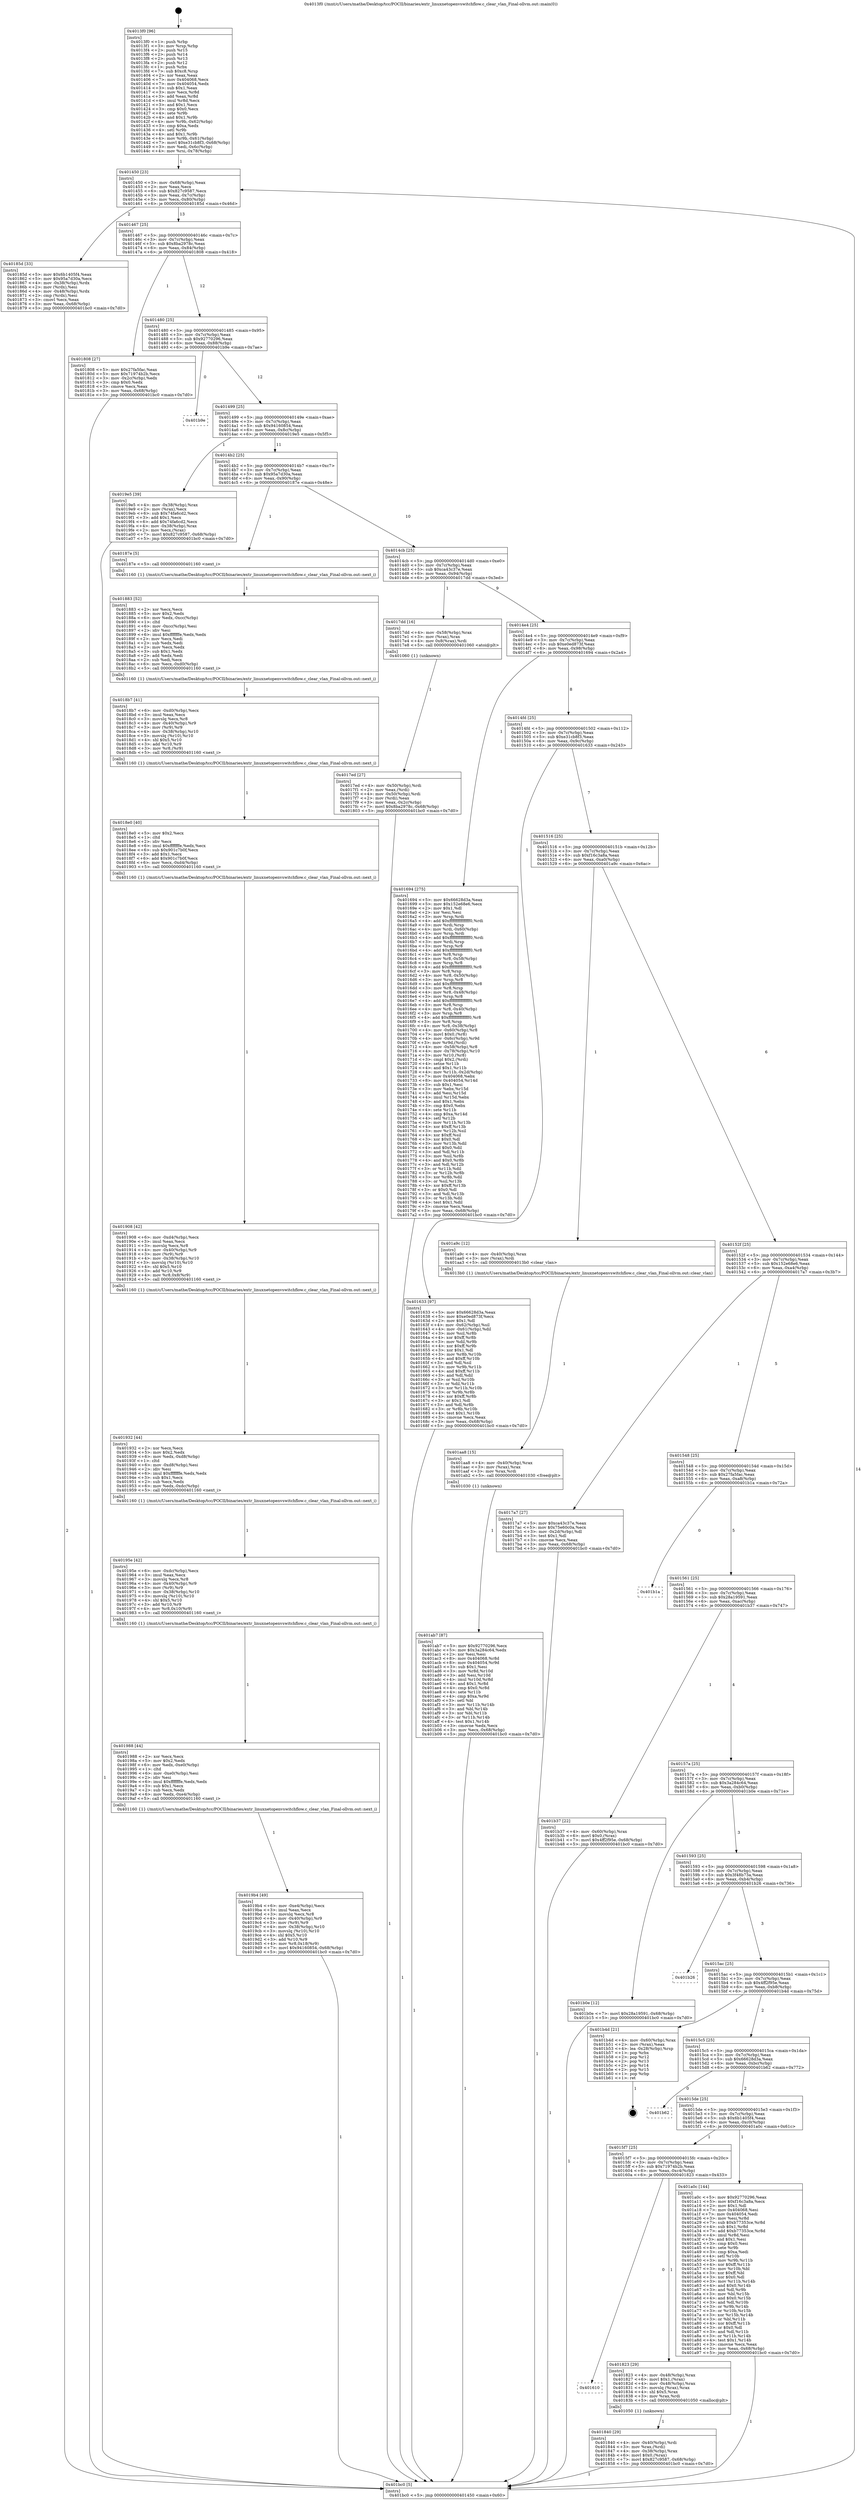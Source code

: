 digraph "0x4013f0" {
  label = "0x4013f0 (/mnt/c/Users/mathe/Desktop/tcc/POCII/binaries/extr_linuxnetopenvswitchflow.c_clear_vlan_Final-ollvm.out::main(0))"
  labelloc = "t"
  node[shape=record]

  Entry [label="",width=0.3,height=0.3,shape=circle,fillcolor=black,style=filled]
  "0x401450" [label="{
     0x401450 [23]\l
     | [instrs]\l
     &nbsp;&nbsp;0x401450 \<+3\>: mov -0x68(%rbp),%eax\l
     &nbsp;&nbsp;0x401453 \<+2\>: mov %eax,%ecx\l
     &nbsp;&nbsp;0x401455 \<+6\>: sub $0x827c9587,%ecx\l
     &nbsp;&nbsp;0x40145b \<+3\>: mov %eax,-0x7c(%rbp)\l
     &nbsp;&nbsp;0x40145e \<+3\>: mov %ecx,-0x80(%rbp)\l
     &nbsp;&nbsp;0x401461 \<+6\>: je 000000000040185d \<main+0x46d\>\l
  }"]
  "0x40185d" [label="{
     0x40185d [33]\l
     | [instrs]\l
     &nbsp;&nbsp;0x40185d \<+5\>: mov $0x6b1405f4,%eax\l
     &nbsp;&nbsp;0x401862 \<+5\>: mov $0x95a7d30a,%ecx\l
     &nbsp;&nbsp;0x401867 \<+4\>: mov -0x38(%rbp),%rdx\l
     &nbsp;&nbsp;0x40186b \<+2\>: mov (%rdx),%esi\l
     &nbsp;&nbsp;0x40186d \<+4\>: mov -0x48(%rbp),%rdx\l
     &nbsp;&nbsp;0x401871 \<+2\>: cmp (%rdx),%esi\l
     &nbsp;&nbsp;0x401873 \<+3\>: cmovl %ecx,%eax\l
     &nbsp;&nbsp;0x401876 \<+3\>: mov %eax,-0x68(%rbp)\l
     &nbsp;&nbsp;0x401879 \<+5\>: jmp 0000000000401bc0 \<main+0x7d0\>\l
  }"]
  "0x401467" [label="{
     0x401467 [25]\l
     | [instrs]\l
     &nbsp;&nbsp;0x401467 \<+5\>: jmp 000000000040146c \<main+0x7c\>\l
     &nbsp;&nbsp;0x40146c \<+3\>: mov -0x7c(%rbp),%eax\l
     &nbsp;&nbsp;0x40146f \<+5\>: sub $0x8ba2978c,%eax\l
     &nbsp;&nbsp;0x401474 \<+6\>: mov %eax,-0x84(%rbp)\l
     &nbsp;&nbsp;0x40147a \<+6\>: je 0000000000401808 \<main+0x418\>\l
  }"]
  Exit [label="",width=0.3,height=0.3,shape=circle,fillcolor=black,style=filled,peripheries=2]
  "0x401808" [label="{
     0x401808 [27]\l
     | [instrs]\l
     &nbsp;&nbsp;0x401808 \<+5\>: mov $0x27fa5fac,%eax\l
     &nbsp;&nbsp;0x40180d \<+5\>: mov $0x71974b2b,%ecx\l
     &nbsp;&nbsp;0x401812 \<+3\>: mov -0x2c(%rbp),%edx\l
     &nbsp;&nbsp;0x401815 \<+3\>: cmp $0x0,%edx\l
     &nbsp;&nbsp;0x401818 \<+3\>: cmove %ecx,%eax\l
     &nbsp;&nbsp;0x40181b \<+3\>: mov %eax,-0x68(%rbp)\l
     &nbsp;&nbsp;0x40181e \<+5\>: jmp 0000000000401bc0 \<main+0x7d0\>\l
  }"]
  "0x401480" [label="{
     0x401480 [25]\l
     | [instrs]\l
     &nbsp;&nbsp;0x401480 \<+5\>: jmp 0000000000401485 \<main+0x95\>\l
     &nbsp;&nbsp;0x401485 \<+3\>: mov -0x7c(%rbp),%eax\l
     &nbsp;&nbsp;0x401488 \<+5\>: sub $0x92770296,%eax\l
     &nbsp;&nbsp;0x40148d \<+6\>: mov %eax,-0x88(%rbp)\l
     &nbsp;&nbsp;0x401493 \<+6\>: je 0000000000401b9e \<main+0x7ae\>\l
  }"]
  "0x401ab7" [label="{
     0x401ab7 [87]\l
     | [instrs]\l
     &nbsp;&nbsp;0x401ab7 \<+5\>: mov $0x92770296,%ecx\l
     &nbsp;&nbsp;0x401abc \<+5\>: mov $0x3a284c64,%edx\l
     &nbsp;&nbsp;0x401ac1 \<+2\>: xor %esi,%esi\l
     &nbsp;&nbsp;0x401ac3 \<+8\>: mov 0x404068,%r8d\l
     &nbsp;&nbsp;0x401acb \<+8\>: mov 0x404054,%r9d\l
     &nbsp;&nbsp;0x401ad3 \<+3\>: sub $0x1,%esi\l
     &nbsp;&nbsp;0x401ad6 \<+3\>: mov %r8d,%r10d\l
     &nbsp;&nbsp;0x401ad9 \<+3\>: add %esi,%r10d\l
     &nbsp;&nbsp;0x401adc \<+4\>: imul %r10d,%r8d\l
     &nbsp;&nbsp;0x401ae0 \<+4\>: and $0x1,%r8d\l
     &nbsp;&nbsp;0x401ae4 \<+4\>: cmp $0x0,%r8d\l
     &nbsp;&nbsp;0x401ae8 \<+4\>: sete %r11b\l
     &nbsp;&nbsp;0x401aec \<+4\>: cmp $0xa,%r9d\l
     &nbsp;&nbsp;0x401af0 \<+3\>: setl %bl\l
     &nbsp;&nbsp;0x401af3 \<+3\>: mov %r11b,%r14b\l
     &nbsp;&nbsp;0x401af6 \<+3\>: and %bl,%r14b\l
     &nbsp;&nbsp;0x401af9 \<+3\>: xor %bl,%r11b\l
     &nbsp;&nbsp;0x401afc \<+3\>: or %r11b,%r14b\l
     &nbsp;&nbsp;0x401aff \<+4\>: test $0x1,%r14b\l
     &nbsp;&nbsp;0x401b03 \<+3\>: cmovne %edx,%ecx\l
     &nbsp;&nbsp;0x401b06 \<+3\>: mov %ecx,-0x68(%rbp)\l
     &nbsp;&nbsp;0x401b09 \<+5\>: jmp 0000000000401bc0 \<main+0x7d0\>\l
  }"]
  "0x401b9e" [label="{
     0x401b9e\l
  }", style=dashed]
  "0x401499" [label="{
     0x401499 [25]\l
     | [instrs]\l
     &nbsp;&nbsp;0x401499 \<+5\>: jmp 000000000040149e \<main+0xae\>\l
     &nbsp;&nbsp;0x40149e \<+3\>: mov -0x7c(%rbp),%eax\l
     &nbsp;&nbsp;0x4014a1 \<+5\>: sub $0x94160854,%eax\l
     &nbsp;&nbsp;0x4014a6 \<+6\>: mov %eax,-0x8c(%rbp)\l
     &nbsp;&nbsp;0x4014ac \<+6\>: je 00000000004019e5 \<main+0x5f5\>\l
  }"]
  "0x401aa8" [label="{
     0x401aa8 [15]\l
     | [instrs]\l
     &nbsp;&nbsp;0x401aa8 \<+4\>: mov -0x40(%rbp),%rax\l
     &nbsp;&nbsp;0x401aac \<+3\>: mov (%rax),%rax\l
     &nbsp;&nbsp;0x401aaf \<+3\>: mov %rax,%rdi\l
     &nbsp;&nbsp;0x401ab2 \<+5\>: call 0000000000401030 \<free@plt\>\l
     | [calls]\l
     &nbsp;&nbsp;0x401030 \{1\} (unknown)\l
  }"]
  "0x4019e5" [label="{
     0x4019e5 [39]\l
     | [instrs]\l
     &nbsp;&nbsp;0x4019e5 \<+4\>: mov -0x38(%rbp),%rax\l
     &nbsp;&nbsp;0x4019e9 \<+2\>: mov (%rax),%ecx\l
     &nbsp;&nbsp;0x4019eb \<+6\>: sub $0x74fa6cd2,%ecx\l
     &nbsp;&nbsp;0x4019f1 \<+3\>: add $0x1,%ecx\l
     &nbsp;&nbsp;0x4019f4 \<+6\>: add $0x74fa6cd2,%ecx\l
     &nbsp;&nbsp;0x4019fa \<+4\>: mov -0x38(%rbp),%rax\l
     &nbsp;&nbsp;0x4019fe \<+2\>: mov %ecx,(%rax)\l
     &nbsp;&nbsp;0x401a00 \<+7\>: movl $0x827c9587,-0x68(%rbp)\l
     &nbsp;&nbsp;0x401a07 \<+5\>: jmp 0000000000401bc0 \<main+0x7d0\>\l
  }"]
  "0x4014b2" [label="{
     0x4014b2 [25]\l
     | [instrs]\l
     &nbsp;&nbsp;0x4014b2 \<+5\>: jmp 00000000004014b7 \<main+0xc7\>\l
     &nbsp;&nbsp;0x4014b7 \<+3\>: mov -0x7c(%rbp),%eax\l
     &nbsp;&nbsp;0x4014ba \<+5\>: sub $0x95a7d30a,%eax\l
     &nbsp;&nbsp;0x4014bf \<+6\>: mov %eax,-0x90(%rbp)\l
     &nbsp;&nbsp;0x4014c5 \<+6\>: je 000000000040187e \<main+0x48e\>\l
  }"]
  "0x4019b4" [label="{
     0x4019b4 [49]\l
     | [instrs]\l
     &nbsp;&nbsp;0x4019b4 \<+6\>: mov -0xe4(%rbp),%ecx\l
     &nbsp;&nbsp;0x4019ba \<+3\>: imul %eax,%ecx\l
     &nbsp;&nbsp;0x4019bd \<+3\>: movslq %ecx,%r8\l
     &nbsp;&nbsp;0x4019c0 \<+4\>: mov -0x40(%rbp),%r9\l
     &nbsp;&nbsp;0x4019c4 \<+3\>: mov (%r9),%r9\l
     &nbsp;&nbsp;0x4019c7 \<+4\>: mov -0x38(%rbp),%r10\l
     &nbsp;&nbsp;0x4019cb \<+3\>: movslq (%r10),%r10\l
     &nbsp;&nbsp;0x4019ce \<+4\>: shl $0x5,%r10\l
     &nbsp;&nbsp;0x4019d2 \<+3\>: add %r10,%r9\l
     &nbsp;&nbsp;0x4019d5 \<+4\>: mov %r8,0x18(%r9)\l
     &nbsp;&nbsp;0x4019d9 \<+7\>: movl $0x94160854,-0x68(%rbp)\l
     &nbsp;&nbsp;0x4019e0 \<+5\>: jmp 0000000000401bc0 \<main+0x7d0\>\l
  }"]
  "0x40187e" [label="{
     0x40187e [5]\l
     | [instrs]\l
     &nbsp;&nbsp;0x40187e \<+5\>: call 0000000000401160 \<next_i\>\l
     | [calls]\l
     &nbsp;&nbsp;0x401160 \{1\} (/mnt/c/Users/mathe/Desktop/tcc/POCII/binaries/extr_linuxnetopenvswitchflow.c_clear_vlan_Final-ollvm.out::next_i)\l
  }"]
  "0x4014cb" [label="{
     0x4014cb [25]\l
     | [instrs]\l
     &nbsp;&nbsp;0x4014cb \<+5\>: jmp 00000000004014d0 \<main+0xe0\>\l
     &nbsp;&nbsp;0x4014d0 \<+3\>: mov -0x7c(%rbp),%eax\l
     &nbsp;&nbsp;0x4014d3 \<+5\>: sub $0xca43c37e,%eax\l
     &nbsp;&nbsp;0x4014d8 \<+6\>: mov %eax,-0x94(%rbp)\l
     &nbsp;&nbsp;0x4014de \<+6\>: je 00000000004017dd \<main+0x3ed\>\l
  }"]
  "0x401988" [label="{
     0x401988 [44]\l
     | [instrs]\l
     &nbsp;&nbsp;0x401988 \<+2\>: xor %ecx,%ecx\l
     &nbsp;&nbsp;0x40198a \<+5\>: mov $0x2,%edx\l
     &nbsp;&nbsp;0x40198f \<+6\>: mov %edx,-0xe0(%rbp)\l
     &nbsp;&nbsp;0x401995 \<+1\>: cltd\l
     &nbsp;&nbsp;0x401996 \<+6\>: mov -0xe0(%rbp),%esi\l
     &nbsp;&nbsp;0x40199c \<+2\>: idiv %esi\l
     &nbsp;&nbsp;0x40199e \<+6\>: imul $0xfffffffe,%edx,%edx\l
     &nbsp;&nbsp;0x4019a4 \<+3\>: sub $0x1,%ecx\l
     &nbsp;&nbsp;0x4019a7 \<+2\>: sub %ecx,%edx\l
     &nbsp;&nbsp;0x4019a9 \<+6\>: mov %edx,-0xe4(%rbp)\l
     &nbsp;&nbsp;0x4019af \<+5\>: call 0000000000401160 \<next_i\>\l
     | [calls]\l
     &nbsp;&nbsp;0x401160 \{1\} (/mnt/c/Users/mathe/Desktop/tcc/POCII/binaries/extr_linuxnetopenvswitchflow.c_clear_vlan_Final-ollvm.out::next_i)\l
  }"]
  "0x4017dd" [label="{
     0x4017dd [16]\l
     | [instrs]\l
     &nbsp;&nbsp;0x4017dd \<+4\>: mov -0x58(%rbp),%rax\l
     &nbsp;&nbsp;0x4017e1 \<+3\>: mov (%rax),%rax\l
     &nbsp;&nbsp;0x4017e4 \<+4\>: mov 0x8(%rax),%rdi\l
     &nbsp;&nbsp;0x4017e8 \<+5\>: call 0000000000401060 \<atoi@plt\>\l
     | [calls]\l
     &nbsp;&nbsp;0x401060 \{1\} (unknown)\l
  }"]
  "0x4014e4" [label="{
     0x4014e4 [25]\l
     | [instrs]\l
     &nbsp;&nbsp;0x4014e4 \<+5\>: jmp 00000000004014e9 \<main+0xf9\>\l
     &nbsp;&nbsp;0x4014e9 \<+3\>: mov -0x7c(%rbp),%eax\l
     &nbsp;&nbsp;0x4014ec \<+5\>: sub $0xe0ed873f,%eax\l
     &nbsp;&nbsp;0x4014f1 \<+6\>: mov %eax,-0x98(%rbp)\l
     &nbsp;&nbsp;0x4014f7 \<+6\>: je 0000000000401694 \<main+0x2a4\>\l
  }"]
  "0x40195e" [label="{
     0x40195e [42]\l
     | [instrs]\l
     &nbsp;&nbsp;0x40195e \<+6\>: mov -0xdc(%rbp),%ecx\l
     &nbsp;&nbsp;0x401964 \<+3\>: imul %eax,%ecx\l
     &nbsp;&nbsp;0x401967 \<+3\>: movslq %ecx,%r8\l
     &nbsp;&nbsp;0x40196a \<+4\>: mov -0x40(%rbp),%r9\l
     &nbsp;&nbsp;0x40196e \<+3\>: mov (%r9),%r9\l
     &nbsp;&nbsp;0x401971 \<+4\>: mov -0x38(%rbp),%r10\l
     &nbsp;&nbsp;0x401975 \<+3\>: movslq (%r10),%r10\l
     &nbsp;&nbsp;0x401978 \<+4\>: shl $0x5,%r10\l
     &nbsp;&nbsp;0x40197c \<+3\>: add %r10,%r9\l
     &nbsp;&nbsp;0x40197f \<+4\>: mov %r8,0x10(%r9)\l
     &nbsp;&nbsp;0x401983 \<+5\>: call 0000000000401160 \<next_i\>\l
     | [calls]\l
     &nbsp;&nbsp;0x401160 \{1\} (/mnt/c/Users/mathe/Desktop/tcc/POCII/binaries/extr_linuxnetopenvswitchflow.c_clear_vlan_Final-ollvm.out::next_i)\l
  }"]
  "0x401694" [label="{
     0x401694 [275]\l
     | [instrs]\l
     &nbsp;&nbsp;0x401694 \<+5\>: mov $0x66628d3a,%eax\l
     &nbsp;&nbsp;0x401699 \<+5\>: mov $0x152e68e6,%ecx\l
     &nbsp;&nbsp;0x40169e \<+2\>: mov $0x1,%dl\l
     &nbsp;&nbsp;0x4016a0 \<+2\>: xor %esi,%esi\l
     &nbsp;&nbsp;0x4016a2 \<+3\>: mov %rsp,%rdi\l
     &nbsp;&nbsp;0x4016a5 \<+4\>: add $0xfffffffffffffff0,%rdi\l
     &nbsp;&nbsp;0x4016a9 \<+3\>: mov %rdi,%rsp\l
     &nbsp;&nbsp;0x4016ac \<+4\>: mov %rdi,-0x60(%rbp)\l
     &nbsp;&nbsp;0x4016b0 \<+3\>: mov %rsp,%rdi\l
     &nbsp;&nbsp;0x4016b3 \<+4\>: add $0xfffffffffffffff0,%rdi\l
     &nbsp;&nbsp;0x4016b7 \<+3\>: mov %rdi,%rsp\l
     &nbsp;&nbsp;0x4016ba \<+3\>: mov %rsp,%r8\l
     &nbsp;&nbsp;0x4016bd \<+4\>: add $0xfffffffffffffff0,%r8\l
     &nbsp;&nbsp;0x4016c1 \<+3\>: mov %r8,%rsp\l
     &nbsp;&nbsp;0x4016c4 \<+4\>: mov %r8,-0x58(%rbp)\l
     &nbsp;&nbsp;0x4016c8 \<+3\>: mov %rsp,%r8\l
     &nbsp;&nbsp;0x4016cb \<+4\>: add $0xfffffffffffffff0,%r8\l
     &nbsp;&nbsp;0x4016cf \<+3\>: mov %r8,%rsp\l
     &nbsp;&nbsp;0x4016d2 \<+4\>: mov %r8,-0x50(%rbp)\l
     &nbsp;&nbsp;0x4016d6 \<+3\>: mov %rsp,%r8\l
     &nbsp;&nbsp;0x4016d9 \<+4\>: add $0xfffffffffffffff0,%r8\l
     &nbsp;&nbsp;0x4016dd \<+3\>: mov %r8,%rsp\l
     &nbsp;&nbsp;0x4016e0 \<+4\>: mov %r8,-0x48(%rbp)\l
     &nbsp;&nbsp;0x4016e4 \<+3\>: mov %rsp,%r8\l
     &nbsp;&nbsp;0x4016e7 \<+4\>: add $0xfffffffffffffff0,%r8\l
     &nbsp;&nbsp;0x4016eb \<+3\>: mov %r8,%rsp\l
     &nbsp;&nbsp;0x4016ee \<+4\>: mov %r8,-0x40(%rbp)\l
     &nbsp;&nbsp;0x4016f2 \<+3\>: mov %rsp,%r8\l
     &nbsp;&nbsp;0x4016f5 \<+4\>: add $0xfffffffffffffff0,%r8\l
     &nbsp;&nbsp;0x4016f9 \<+3\>: mov %r8,%rsp\l
     &nbsp;&nbsp;0x4016fc \<+4\>: mov %r8,-0x38(%rbp)\l
     &nbsp;&nbsp;0x401700 \<+4\>: mov -0x60(%rbp),%r8\l
     &nbsp;&nbsp;0x401704 \<+7\>: movl $0x0,(%r8)\l
     &nbsp;&nbsp;0x40170b \<+4\>: mov -0x6c(%rbp),%r9d\l
     &nbsp;&nbsp;0x40170f \<+3\>: mov %r9d,(%rdi)\l
     &nbsp;&nbsp;0x401712 \<+4\>: mov -0x58(%rbp),%r8\l
     &nbsp;&nbsp;0x401716 \<+4\>: mov -0x78(%rbp),%r10\l
     &nbsp;&nbsp;0x40171a \<+3\>: mov %r10,(%r8)\l
     &nbsp;&nbsp;0x40171d \<+3\>: cmpl $0x2,(%rdi)\l
     &nbsp;&nbsp;0x401720 \<+4\>: setne %r11b\l
     &nbsp;&nbsp;0x401724 \<+4\>: and $0x1,%r11b\l
     &nbsp;&nbsp;0x401728 \<+4\>: mov %r11b,-0x2d(%rbp)\l
     &nbsp;&nbsp;0x40172c \<+7\>: mov 0x404068,%ebx\l
     &nbsp;&nbsp;0x401733 \<+8\>: mov 0x404054,%r14d\l
     &nbsp;&nbsp;0x40173b \<+3\>: sub $0x1,%esi\l
     &nbsp;&nbsp;0x40173e \<+3\>: mov %ebx,%r15d\l
     &nbsp;&nbsp;0x401741 \<+3\>: add %esi,%r15d\l
     &nbsp;&nbsp;0x401744 \<+4\>: imul %r15d,%ebx\l
     &nbsp;&nbsp;0x401748 \<+3\>: and $0x1,%ebx\l
     &nbsp;&nbsp;0x40174b \<+3\>: cmp $0x0,%ebx\l
     &nbsp;&nbsp;0x40174e \<+4\>: sete %r11b\l
     &nbsp;&nbsp;0x401752 \<+4\>: cmp $0xa,%r14d\l
     &nbsp;&nbsp;0x401756 \<+4\>: setl %r12b\l
     &nbsp;&nbsp;0x40175a \<+3\>: mov %r11b,%r13b\l
     &nbsp;&nbsp;0x40175d \<+4\>: xor $0xff,%r13b\l
     &nbsp;&nbsp;0x401761 \<+3\>: mov %r12b,%sil\l
     &nbsp;&nbsp;0x401764 \<+4\>: xor $0xff,%sil\l
     &nbsp;&nbsp;0x401768 \<+3\>: xor $0x0,%dl\l
     &nbsp;&nbsp;0x40176b \<+3\>: mov %r13b,%dil\l
     &nbsp;&nbsp;0x40176e \<+4\>: and $0x0,%dil\l
     &nbsp;&nbsp;0x401772 \<+3\>: and %dl,%r11b\l
     &nbsp;&nbsp;0x401775 \<+3\>: mov %sil,%r8b\l
     &nbsp;&nbsp;0x401778 \<+4\>: and $0x0,%r8b\l
     &nbsp;&nbsp;0x40177c \<+3\>: and %dl,%r12b\l
     &nbsp;&nbsp;0x40177f \<+3\>: or %r11b,%dil\l
     &nbsp;&nbsp;0x401782 \<+3\>: or %r12b,%r8b\l
     &nbsp;&nbsp;0x401785 \<+3\>: xor %r8b,%dil\l
     &nbsp;&nbsp;0x401788 \<+3\>: or %sil,%r13b\l
     &nbsp;&nbsp;0x40178b \<+4\>: xor $0xff,%r13b\l
     &nbsp;&nbsp;0x40178f \<+3\>: or $0x0,%dl\l
     &nbsp;&nbsp;0x401792 \<+3\>: and %dl,%r13b\l
     &nbsp;&nbsp;0x401795 \<+3\>: or %r13b,%dil\l
     &nbsp;&nbsp;0x401798 \<+4\>: test $0x1,%dil\l
     &nbsp;&nbsp;0x40179c \<+3\>: cmovne %ecx,%eax\l
     &nbsp;&nbsp;0x40179f \<+3\>: mov %eax,-0x68(%rbp)\l
     &nbsp;&nbsp;0x4017a2 \<+5\>: jmp 0000000000401bc0 \<main+0x7d0\>\l
  }"]
  "0x4014fd" [label="{
     0x4014fd [25]\l
     | [instrs]\l
     &nbsp;&nbsp;0x4014fd \<+5\>: jmp 0000000000401502 \<main+0x112\>\l
     &nbsp;&nbsp;0x401502 \<+3\>: mov -0x7c(%rbp),%eax\l
     &nbsp;&nbsp;0x401505 \<+5\>: sub $0xe31cb8f3,%eax\l
     &nbsp;&nbsp;0x40150a \<+6\>: mov %eax,-0x9c(%rbp)\l
     &nbsp;&nbsp;0x401510 \<+6\>: je 0000000000401633 \<main+0x243\>\l
  }"]
  "0x401932" [label="{
     0x401932 [44]\l
     | [instrs]\l
     &nbsp;&nbsp;0x401932 \<+2\>: xor %ecx,%ecx\l
     &nbsp;&nbsp;0x401934 \<+5\>: mov $0x2,%edx\l
     &nbsp;&nbsp;0x401939 \<+6\>: mov %edx,-0xd8(%rbp)\l
     &nbsp;&nbsp;0x40193f \<+1\>: cltd\l
     &nbsp;&nbsp;0x401940 \<+6\>: mov -0xd8(%rbp),%esi\l
     &nbsp;&nbsp;0x401946 \<+2\>: idiv %esi\l
     &nbsp;&nbsp;0x401948 \<+6\>: imul $0xfffffffe,%edx,%edx\l
     &nbsp;&nbsp;0x40194e \<+3\>: sub $0x1,%ecx\l
     &nbsp;&nbsp;0x401951 \<+2\>: sub %ecx,%edx\l
     &nbsp;&nbsp;0x401953 \<+6\>: mov %edx,-0xdc(%rbp)\l
     &nbsp;&nbsp;0x401959 \<+5\>: call 0000000000401160 \<next_i\>\l
     | [calls]\l
     &nbsp;&nbsp;0x401160 \{1\} (/mnt/c/Users/mathe/Desktop/tcc/POCII/binaries/extr_linuxnetopenvswitchflow.c_clear_vlan_Final-ollvm.out::next_i)\l
  }"]
  "0x401633" [label="{
     0x401633 [97]\l
     | [instrs]\l
     &nbsp;&nbsp;0x401633 \<+5\>: mov $0x66628d3a,%eax\l
     &nbsp;&nbsp;0x401638 \<+5\>: mov $0xe0ed873f,%ecx\l
     &nbsp;&nbsp;0x40163d \<+2\>: mov $0x1,%dl\l
     &nbsp;&nbsp;0x40163f \<+4\>: mov -0x62(%rbp),%sil\l
     &nbsp;&nbsp;0x401643 \<+4\>: mov -0x61(%rbp),%dil\l
     &nbsp;&nbsp;0x401647 \<+3\>: mov %sil,%r8b\l
     &nbsp;&nbsp;0x40164a \<+4\>: xor $0xff,%r8b\l
     &nbsp;&nbsp;0x40164e \<+3\>: mov %dil,%r9b\l
     &nbsp;&nbsp;0x401651 \<+4\>: xor $0xff,%r9b\l
     &nbsp;&nbsp;0x401655 \<+3\>: xor $0x1,%dl\l
     &nbsp;&nbsp;0x401658 \<+3\>: mov %r8b,%r10b\l
     &nbsp;&nbsp;0x40165b \<+4\>: and $0xff,%r10b\l
     &nbsp;&nbsp;0x40165f \<+3\>: and %dl,%sil\l
     &nbsp;&nbsp;0x401662 \<+3\>: mov %r9b,%r11b\l
     &nbsp;&nbsp;0x401665 \<+4\>: and $0xff,%r11b\l
     &nbsp;&nbsp;0x401669 \<+3\>: and %dl,%dil\l
     &nbsp;&nbsp;0x40166c \<+3\>: or %sil,%r10b\l
     &nbsp;&nbsp;0x40166f \<+3\>: or %dil,%r11b\l
     &nbsp;&nbsp;0x401672 \<+3\>: xor %r11b,%r10b\l
     &nbsp;&nbsp;0x401675 \<+3\>: or %r9b,%r8b\l
     &nbsp;&nbsp;0x401678 \<+4\>: xor $0xff,%r8b\l
     &nbsp;&nbsp;0x40167c \<+3\>: or $0x1,%dl\l
     &nbsp;&nbsp;0x40167f \<+3\>: and %dl,%r8b\l
     &nbsp;&nbsp;0x401682 \<+3\>: or %r8b,%r10b\l
     &nbsp;&nbsp;0x401685 \<+4\>: test $0x1,%r10b\l
     &nbsp;&nbsp;0x401689 \<+3\>: cmovne %ecx,%eax\l
     &nbsp;&nbsp;0x40168c \<+3\>: mov %eax,-0x68(%rbp)\l
     &nbsp;&nbsp;0x40168f \<+5\>: jmp 0000000000401bc0 \<main+0x7d0\>\l
  }"]
  "0x401516" [label="{
     0x401516 [25]\l
     | [instrs]\l
     &nbsp;&nbsp;0x401516 \<+5\>: jmp 000000000040151b \<main+0x12b\>\l
     &nbsp;&nbsp;0x40151b \<+3\>: mov -0x7c(%rbp),%eax\l
     &nbsp;&nbsp;0x40151e \<+5\>: sub $0xf16c3a8a,%eax\l
     &nbsp;&nbsp;0x401523 \<+6\>: mov %eax,-0xa0(%rbp)\l
     &nbsp;&nbsp;0x401529 \<+6\>: je 0000000000401a9c \<main+0x6ac\>\l
  }"]
  "0x401bc0" [label="{
     0x401bc0 [5]\l
     | [instrs]\l
     &nbsp;&nbsp;0x401bc0 \<+5\>: jmp 0000000000401450 \<main+0x60\>\l
  }"]
  "0x4013f0" [label="{
     0x4013f0 [96]\l
     | [instrs]\l
     &nbsp;&nbsp;0x4013f0 \<+1\>: push %rbp\l
     &nbsp;&nbsp;0x4013f1 \<+3\>: mov %rsp,%rbp\l
     &nbsp;&nbsp;0x4013f4 \<+2\>: push %r15\l
     &nbsp;&nbsp;0x4013f6 \<+2\>: push %r14\l
     &nbsp;&nbsp;0x4013f8 \<+2\>: push %r13\l
     &nbsp;&nbsp;0x4013fa \<+2\>: push %r12\l
     &nbsp;&nbsp;0x4013fc \<+1\>: push %rbx\l
     &nbsp;&nbsp;0x4013fd \<+7\>: sub $0xc8,%rsp\l
     &nbsp;&nbsp;0x401404 \<+2\>: xor %eax,%eax\l
     &nbsp;&nbsp;0x401406 \<+7\>: mov 0x404068,%ecx\l
     &nbsp;&nbsp;0x40140d \<+7\>: mov 0x404054,%edx\l
     &nbsp;&nbsp;0x401414 \<+3\>: sub $0x1,%eax\l
     &nbsp;&nbsp;0x401417 \<+3\>: mov %ecx,%r8d\l
     &nbsp;&nbsp;0x40141a \<+3\>: add %eax,%r8d\l
     &nbsp;&nbsp;0x40141d \<+4\>: imul %r8d,%ecx\l
     &nbsp;&nbsp;0x401421 \<+3\>: and $0x1,%ecx\l
     &nbsp;&nbsp;0x401424 \<+3\>: cmp $0x0,%ecx\l
     &nbsp;&nbsp;0x401427 \<+4\>: sete %r9b\l
     &nbsp;&nbsp;0x40142b \<+4\>: and $0x1,%r9b\l
     &nbsp;&nbsp;0x40142f \<+4\>: mov %r9b,-0x62(%rbp)\l
     &nbsp;&nbsp;0x401433 \<+3\>: cmp $0xa,%edx\l
     &nbsp;&nbsp;0x401436 \<+4\>: setl %r9b\l
     &nbsp;&nbsp;0x40143a \<+4\>: and $0x1,%r9b\l
     &nbsp;&nbsp;0x40143e \<+4\>: mov %r9b,-0x61(%rbp)\l
     &nbsp;&nbsp;0x401442 \<+7\>: movl $0xe31cb8f3,-0x68(%rbp)\l
     &nbsp;&nbsp;0x401449 \<+3\>: mov %edi,-0x6c(%rbp)\l
     &nbsp;&nbsp;0x40144c \<+4\>: mov %rsi,-0x78(%rbp)\l
  }"]
  "0x401908" [label="{
     0x401908 [42]\l
     | [instrs]\l
     &nbsp;&nbsp;0x401908 \<+6\>: mov -0xd4(%rbp),%ecx\l
     &nbsp;&nbsp;0x40190e \<+3\>: imul %eax,%ecx\l
     &nbsp;&nbsp;0x401911 \<+3\>: movslq %ecx,%r8\l
     &nbsp;&nbsp;0x401914 \<+4\>: mov -0x40(%rbp),%r9\l
     &nbsp;&nbsp;0x401918 \<+3\>: mov (%r9),%r9\l
     &nbsp;&nbsp;0x40191b \<+4\>: mov -0x38(%rbp),%r10\l
     &nbsp;&nbsp;0x40191f \<+3\>: movslq (%r10),%r10\l
     &nbsp;&nbsp;0x401922 \<+4\>: shl $0x5,%r10\l
     &nbsp;&nbsp;0x401926 \<+3\>: add %r10,%r9\l
     &nbsp;&nbsp;0x401929 \<+4\>: mov %r8,0x8(%r9)\l
     &nbsp;&nbsp;0x40192d \<+5\>: call 0000000000401160 \<next_i\>\l
     | [calls]\l
     &nbsp;&nbsp;0x401160 \{1\} (/mnt/c/Users/mathe/Desktop/tcc/POCII/binaries/extr_linuxnetopenvswitchflow.c_clear_vlan_Final-ollvm.out::next_i)\l
  }"]
  "0x4018e0" [label="{
     0x4018e0 [40]\l
     | [instrs]\l
     &nbsp;&nbsp;0x4018e0 \<+5\>: mov $0x2,%ecx\l
     &nbsp;&nbsp;0x4018e5 \<+1\>: cltd\l
     &nbsp;&nbsp;0x4018e6 \<+2\>: idiv %ecx\l
     &nbsp;&nbsp;0x4018e8 \<+6\>: imul $0xfffffffe,%edx,%ecx\l
     &nbsp;&nbsp;0x4018ee \<+6\>: sub $0x901c7b0f,%ecx\l
     &nbsp;&nbsp;0x4018f4 \<+3\>: add $0x1,%ecx\l
     &nbsp;&nbsp;0x4018f7 \<+6\>: add $0x901c7b0f,%ecx\l
     &nbsp;&nbsp;0x4018fd \<+6\>: mov %ecx,-0xd4(%rbp)\l
     &nbsp;&nbsp;0x401903 \<+5\>: call 0000000000401160 \<next_i\>\l
     | [calls]\l
     &nbsp;&nbsp;0x401160 \{1\} (/mnt/c/Users/mathe/Desktop/tcc/POCII/binaries/extr_linuxnetopenvswitchflow.c_clear_vlan_Final-ollvm.out::next_i)\l
  }"]
  "0x401a9c" [label="{
     0x401a9c [12]\l
     | [instrs]\l
     &nbsp;&nbsp;0x401a9c \<+4\>: mov -0x40(%rbp),%rax\l
     &nbsp;&nbsp;0x401aa0 \<+3\>: mov (%rax),%rdi\l
     &nbsp;&nbsp;0x401aa3 \<+5\>: call 00000000004013b0 \<clear_vlan\>\l
     | [calls]\l
     &nbsp;&nbsp;0x4013b0 \{1\} (/mnt/c/Users/mathe/Desktop/tcc/POCII/binaries/extr_linuxnetopenvswitchflow.c_clear_vlan_Final-ollvm.out::clear_vlan)\l
  }"]
  "0x40152f" [label="{
     0x40152f [25]\l
     | [instrs]\l
     &nbsp;&nbsp;0x40152f \<+5\>: jmp 0000000000401534 \<main+0x144\>\l
     &nbsp;&nbsp;0x401534 \<+3\>: mov -0x7c(%rbp),%eax\l
     &nbsp;&nbsp;0x401537 \<+5\>: sub $0x152e68e6,%eax\l
     &nbsp;&nbsp;0x40153c \<+6\>: mov %eax,-0xa4(%rbp)\l
     &nbsp;&nbsp;0x401542 \<+6\>: je 00000000004017a7 \<main+0x3b7\>\l
  }"]
  "0x4018b7" [label="{
     0x4018b7 [41]\l
     | [instrs]\l
     &nbsp;&nbsp;0x4018b7 \<+6\>: mov -0xd0(%rbp),%ecx\l
     &nbsp;&nbsp;0x4018bd \<+3\>: imul %eax,%ecx\l
     &nbsp;&nbsp;0x4018c0 \<+3\>: movslq %ecx,%r8\l
     &nbsp;&nbsp;0x4018c3 \<+4\>: mov -0x40(%rbp),%r9\l
     &nbsp;&nbsp;0x4018c7 \<+3\>: mov (%r9),%r9\l
     &nbsp;&nbsp;0x4018ca \<+4\>: mov -0x38(%rbp),%r10\l
     &nbsp;&nbsp;0x4018ce \<+3\>: movslq (%r10),%r10\l
     &nbsp;&nbsp;0x4018d1 \<+4\>: shl $0x5,%r10\l
     &nbsp;&nbsp;0x4018d5 \<+3\>: add %r10,%r9\l
     &nbsp;&nbsp;0x4018d8 \<+3\>: mov %r8,(%r9)\l
     &nbsp;&nbsp;0x4018db \<+5\>: call 0000000000401160 \<next_i\>\l
     | [calls]\l
     &nbsp;&nbsp;0x401160 \{1\} (/mnt/c/Users/mathe/Desktop/tcc/POCII/binaries/extr_linuxnetopenvswitchflow.c_clear_vlan_Final-ollvm.out::next_i)\l
  }"]
  "0x4017a7" [label="{
     0x4017a7 [27]\l
     | [instrs]\l
     &nbsp;&nbsp;0x4017a7 \<+5\>: mov $0xca43c37e,%eax\l
     &nbsp;&nbsp;0x4017ac \<+5\>: mov $0x75e60c0a,%ecx\l
     &nbsp;&nbsp;0x4017b1 \<+3\>: mov -0x2d(%rbp),%dl\l
     &nbsp;&nbsp;0x4017b4 \<+3\>: test $0x1,%dl\l
     &nbsp;&nbsp;0x4017b7 \<+3\>: cmovne %ecx,%eax\l
     &nbsp;&nbsp;0x4017ba \<+3\>: mov %eax,-0x68(%rbp)\l
     &nbsp;&nbsp;0x4017bd \<+5\>: jmp 0000000000401bc0 \<main+0x7d0\>\l
  }"]
  "0x401548" [label="{
     0x401548 [25]\l
     | [instrs]\l
     &nbsp;&nbsp;0x401548 \<+5\>: jmp 000000000040154d \<main+0x15d\>\l
     &nbsp;&nbsp;0x40154d \<+3\>: mov -0x7c(%rbp),%eax\l
     &nbsp;&nbsp;0x401550 \<+5\>: sub $0x27fa5fac,%eax\l
     &nbsp;&nbsp;0x401555 \<+6\>: mov %eax,-0xa8(%rbp)\l
     &nbsp;&nbsp;0x40155b \<+6\>: je 0000000000401b1a \<main+0x72a\>\l
  }"]
  "0x4017ed" [label="{
     0x4017ed [27]\l
     | [instrs]\l
     &nbsp;&nbsp;0x4017ed \<+4\>: mov -0x50(%rbp),%rdi\l
     &nbsp;&nbsp;0x4017f1 \<+2\>: mov %eax,(%rdi)\l
     &nbsp;&nbsp;0x4017f3 \<+4\>: mov -0x50(%rbp),%rdi\l
     &nbsp;&nbsp;0x4017f7 \<+2\>: mov (%rdi),%eax\l
     &nbsp;&nbsp;0x4017f9 \<+3\>: mov %eax,-0x2c(%rbp)\l
     &nbsp;&nbsp;0x4017fc \<+7\>: movl $0x8ba2978c,-0x68(%rbp)\l
     &nbsp;&nbsp;0x401803 \<+5\>: jmp 0000000000401bc0 \<main+0x7d0\>\l
  }"]
  "0x401883" [label="{
     0x401883 [52]\l
     | [instrs]\l
     &nbsp;&nbsp;0x401883 \<+2\>: xor %ecx,%ecx\l
     &nbsp;&nbsp;0x401885 \<+5\>: mov $0x2,%edx\l
     &nbsp;&nbsp;0x40188a \<+6\>: mov %edx,-0xcc(%rbp)\l
     &nbsp;&nbsp;0x401890 \<+1\>: cltd\l
     &nbsp;&nbsp;0x401891 \<+6\>: mov -0xcc(%rbp),%esi\l
     &nbsp;&nbsp;0x401897 \<+2\>: idiv %esi\l
     &nbsp;&nbsp;0x401899 \<+6\>: imul $0xfffffffe,%edx,%edx\l
     &nbsp;&nbsp;0x40189f \<+2\>: mov %ecx,%edi\l
     &nbsp;&nbsp;0x4018a1 \<+2\>: sub %edx,%edi\l
     &nbsp;&nbsp;0x4018a3 \<+2\>: mov %ecx,%edx\l
     &nbsp;&nbsp;0x4018a5 \<+3\>: sub $0x1,%edx\l
     &nbsp;&nbsp;0x4018a8 \<+2\>: add %edx,%edi\l
     &nbsp;&nbsp;0x4018aa \<+2\>: sub %edi,%ecx\l
     &nbsp;&nbsp;0x4018ac \<+6\>: mov %ecx,-0xd0(%rbp)\l
     &nbsp;&nbsp;0x4018b2 \<+5\>: call 0000000000401160 \<next_i\>\l
     | [calls]\l
     &nbsp;&nbsp;0x401160 \{1\} (/mnt/c/Users/mathe/Desktop/tcc/POCII/binaries/extr_linuxnetopenvswitchflow.c_clear_vlan_Final-ollvm.out::next_i)\l
  }"]
  "0x401b1a" [label="{
     0x401b1a\l
  }", style=dashed]
  "0x401561" [label="{
     0x401561 [25]\l
     | [instrs]\l
     &nbsp;&nbsp;0x401561 \<+5\>: jmp 0000000000401566 \<main+0x176\>\l
     &nbsp;&nbsp;0x401566 \<+3\>: mov -0x7c(%rbp),%eax\l
     &nbsp;&nbsp;0x401569 \<+5\>: sub $0x28a19591,%eax\l
     &nbsp;&nbsp;0x40156e \<+6\>: mov %eax,-0xac(%rbp)\l
     &nbsp;&nbsp;0x401574 \<+6\>: je 0000000000401b37 \<main+0x747\>\l
  }"]
  "0x401840" [label="{
     0x401840 [29]\l
     | [instrs]\l
     &nbsp;&nbsp;0x401840 \<+4\>: mov -0x40(%rbp),%rdi\l
     &nbsp;&nbsp;0x401844 \<+3\>: mov %rax,(%rdi)\l
     &nbsp;&nbsp;0x401847 \<+4\>: mov -0x38(%rbp),%rax\l
     &nbsp;&nbsp;0x40184b \<+6\>: movl $0x0,(%rax)\l
     &nbsp;&nbsp;0x401851 \<+7\>: movl $0x827c9587,-0x68(%rbp)\l
     &nbsp;&nbsp;0x401858 \<+5\>: jmp 0000000000401bc0 \<main+0x7d0\>\l
  }"]
  "0x401b37" [label="{
     0x401b37 [22]\l
     | [instrs]\l
     &nbsp;&nbsp;0x401b37 \<+4\>: mov -0x60(%rbp),%rax\l
     &nbsp;&nbsp;0x401b3b \<+6\>: movl $0x0,(%rax)\l
     &nbsp;&nbsp;0x401b41 \<+7\>: movl $0x4ff2f95e,-0x68(%rbp)\l
     &nbsp;&nbsp;0x401b48 \<+5\>: jmp 0000000000401bc0 \<main+0x7d0\>\l
  }"]
  "0x40157a" [label="{
     0x40157a [25]\l
     | [instrs]\l
     &nbsp;&nbsp;0x40157a \<+5\>: jmp 000000000040157f \<main+0x18f\>\l
     &nbsp;&nbsp;0x40157f \<+3\>: mov -0x7c(%rbp),%eax\l
     &nbsp;&nbsp;0x401582 \<+5\>: sub $0x3a284c64,%eax\l
     &nbsp;&nbsp;0x401587 \<+6\>: mov %eax,-0xb0(%rbp)\l
     &nbsp;&nbsp;0x40158d \<+6\>: je 0000000000401b0e \<main+0x71e\>\l
  }"]
  "0x401610" [label="{
     0x401610\l
  }", style=dashed]
  "0x401b0e" [label="{
     0x401b0e [12]\l
     | [instrs]\l
     &nbsp;&nbsp;0x401b0e \<+7\>: movl $0x28a19591,-0x68(%rbp)\l
     &nbsp;&nbsp;0x401b15 \<+5\>: jmp 0000000000401bc0 \<main+0x7d0\>\l
  }"]
  "0x401593" [label="{
     0x401593 [25]\l
     | [instrs]\l
     &nbsp;&nbsp;0x401593 \<+5\>: jmp 0000000000401598 \<main+0x1a8\>\l
     &nbsp;&nbsp;0x401598 \<+3\>: mov -0x7c(%rbp),%eax\l
     &nbsp;&nbsp;0x40159b \<+5\>: sub $0x3f48b73a,%eax\l
     &nbsp;&nbsp;0x4015a0 \<+6\>: mov %eax,-0xb4(%rbp)\l
     &nbsp;&nbsp;0x4015a6 \<+6\>: je 0000000000401b26 \<main+0x736\>\l
  }"]
  "0x401823" [label="{
     0x401823 [29]\l
     | [instrs]\l
     &nbsp;&nbsp;0x401823 \<+4\>: mov -0x48(%rbp),%rax\l
     &nbsp;&nbsp;0x401827 \<+6\>: movl $0x1,(%rax)\l
     &nbsp;&nbsp;0x40182d \<+4\>: mov -0x48(%rbp),%rax\l
     &nbsp;&nbsp;0x401831 \<+3\>: movslq (%rax),%rax\l
     &nbsp;&nbsp;0x401834 \<+4\>: shl $0x5,%rax\l
     &nbsp;&nbsp;0x401838 \<+3\>: mov %rax,%rdi\l
     &nbsp;&nbsp;0x40183b \<+5\>: call 0000000000401050 \<malloc@plt\>\l
     | [calls]\l
     &nbsp;&nbsp;0x401050 \{1\} (unknown)\l
  }"]
  "0x401b26" [label="{
     0x401b26\l
  }", style=dashed]
  "0x4015ac" [label="{
     0x4015ac [25]\l
     | [instrs]\l
     &nbsp;&nbsp;0x4015ac \<+5\>: jmp 00000000004015b1 \<main+0x1c1\>\l
     &nbsp;&nbsp;0x4015b1 \<+3\>: mov -0x7c(%rbp),%eax\l
     &nbsp;&nbsp;0x4015b4 \<+5\>: sub $0x4ff2f95e,%eax\l
     &nbsp;&nbsp;0x4015b9 \<+6\>: mov %eax,-0xb8(%rbp)\l
     &nbsp;&nbsp;0x4015bf \<+6\>: je 0000000000401b4d \<main+0x75d\>\l
  }"]
  "0x4015f7" [label="{
     0x4015f7 [25]\l
     | [instrs]\l
     &nbsp;&nbsp;0x4015f7 \<+5\>: jmp 00000000004015fc \<main+0x20c\>\l
     &nbsp;&nbsp;0x4015fc \<+3\>: mov -0x7c(%rbp),%eax\l
     &nbsp;&nbsp;0x4015ff \<+5\>: sub $0x71974b2b,%eax\l
     &nbsp;&nbsp;0x401604 \<+6\>: mov %eax,-0xc4(%rbp)\l
     &nbsp;&nbsp;0x40160a \<+6\>: je 0000000000401823 \<main+0x433\>\l
  }"]
  "0x401b4d" [label="{
     0x401b4d [21]\l
     | [instrs]\l
     &nbsp;&nbsp;0x401b4d \<+4\>: mov -0x60(%rbp),%rax\l
     &nbsp;&nbsp;0x401b51 \<+2\>: mov (%rax),%eax\l
     &nbsp;&nbsp;0x401b53 \<+4\>: lea -0x28(%rbp),%rsp\l
     &nbsp;&nbsp;0x401b57 \<+1\>: pop %rbx\l
     &nbsp;&nbsp;0x401b58 \<+2\>: pop %r12\l
     &nbsp;&nbsp;0x401b5a \<+2\>: pop %r13\l
     &nbsp;&nbsp;0x401b5c \<+2\>: pop %r14\l
     &nbsp;&nbsp;0x401b5e \<+2\>: pop %r15\l
     &nbsp;&nbsp;0x401b60 \<+1\>: pop %rbp\l
     &nbsp;&nbsp;0x401b61 \<+1\>: ret\l
  }"]
  "0x4015c5" [label="{
     0x4015c5 [25]\l
     | [instrs]\l
     &nbsp;&nbsp;0x4015c5 \<+5\>: jmp 00000000004015ca \<main+0x1da\>\l
     &nbsp;&nbsp;0x4015ca \<+3\>: mov -0x7c(%rbp),%eax\l
     &nbsp;&nbsp;0x4015cd \<+5\>: sub $0x66628d3a,%eax\l
     &nbsp;&nbsp;0x4015d2 \<+6\>: mov %eax,-0xbc(%rbp)\l
     &nbsp;&nbsp;0x4015d8 \<+6\>: je 0000000000401b62 \<main+0x772\>\l
  }"]
  "0x401a0c" [label="{
     0x401a0c [144]\l
     | [instrs]\l
     &nbsp;&nbsp;0x401a0c \<+5\>: mov $0x92770296,%eax\l
     &nbsp;&nbsp;0x401a11 \<+5\>: mov $0xf16c3a8a,%ecx\l
     &nbsp;&nbsp;0x401a16 \<+2\>: mov $0x1,%dl\l
     &nbsp;&nbsp;0x401a18 \<+7\>: mov 0x404068,%esi\l
     &nbsp;&nbsp;0x401a1f \<+7\>: mov 0x404054,%edi\l
     &nbsp;&nbsp;0x401a26 \<+3\>: mov %esi,%r8d\l
     &nbsp;&nbsp;0x401a29 \<+7\>: sub $0xb77353ce,%r8d\l
     &nbsp;&nbsp;0x401a30 \<+4\>: sub $0x1,%r8d\l
     &nbsp;&nbsp;0x401a34 \<+7\>: add $0xb77353ce,%r8d\l
     &nbsp;&nbsp;0x401a3b \<+4\>: imul %r8d,%esi\l
     &nbsp;&nbsp;0x401a3f \<+3\>: and $0x1,%esi\l
     &nbsp;&nbsp;0x401a42 \<+3\>: cmp $0x0,%esi\l
     &nbsp;&nbsp;0x401a45 \<+4\>: sete %r9b\l
     &nbsp;&nbsp;0x401a49 \<+3\>: cmp $0xa,%edi\l
     &nbsp;&nbsp;0x401a4c \<+4\>: setl %r10b\l
     &nbsp;&nbsp;0x401a50 \<+3\>: mov %r9b,%r11b\l
     &nbsp;&nbsp;0x401a53 \<+4\>: xor $0xff,%r11b\l
     &nbsp;&nbsp;0x401a57 \<+3\>: mov %r10b,%bl\l
     &nbsp;&nbsp;0x401a5a \<+3\>: xor $0xff,%bl\l
     &nbsp;&nbsp;0x401a5d \<+3\>: xor $0x0,%dl\l
     &nbsp;&nbsp;0x401a60 \<+3\>: mov %r11b,%r14b\l
     &nbsp;&nbsp;0x401a63 \<+4\>: and $0x0,%r14b\l
     &nbsp;&nbsp;0x401a67 \<+3\>: and %dl,%r9b\l
     &nbsp;&nbsp;0x401a6a \<+3\>: mov %bl,%r15b\l
     &nbsp;&nbsp;0x401a6d \<+4\>: and $0x0,%r15b\l
     &nbsp;&nbsp;0x401a71 \<+3\>: and %dl,%r10b\l
     &nbsp;&nbsp;0x401a74 \<+3\>: or %r9b,%r14b\l
     &nbsp;&nbsp;0x401a77 \<+3\>: or %r10b,%r15b\l
     &nbsp;&nbsp;0x401a7a \<+3\>: xor %r15b,%r14b\l
     &nbsp;&nbsp;0x401a7d \<+3\>: or %bl,%r11b\l
     &nbsp;&nbsp;0x401a80 \<+4\>: xor $0xff,%r11b\l
     &nbsp;&nbsp;0x401a84 \<+3\>: or $0x0,%dl\l
     &nbsp;&nbsp;0x401a87 \<+3\>: and %dl,%r11b\l
     &nbsp;&nbsp;0x401a8a \<+3\>: or %r11b,%r14b\l
     &nbsp;&nbsp;0x401a8d \<+4\>: test $0x1,%r14b\l
     &nbsp;&nbsp;0x401a91 \<+3\>: cmovne %ecx,%eax\l
     &nbsp;&nbsp;0x401a94 \<+3\>: mov %eax,-0x68(%rbp)\l
     &nbsp;&nbsp;0x401a97 \<+5\>: jmp 0000000000401bc0 \<main+0x7d0\>\l
  }"]
  "0x401b62" [label="{
     0x401b62\l
  }", style=dashed]
  "0x4015de" [label="{
     0x4015de [25]\l
     | [instrs]\l
     &nbsp;&nbsp;0x4015de \<+5\>: jmp 00000000004015e3 \<main+0x1f3\>\l
     &nbsp;&nbsp;0x4015e3 \<+3\>: mov -0x7c(%rbp),%eax\l
     &nbsp;&nbsp;0x4015e6 \<+5\>: sub $0x6b1405f4,%eax\l
     &nbsp;&nbsp;0x4015eb \<+6\>: mov %eax,-0xc0(%rbp)\l
     &nbsp;&nbsp;0x4015f1 \<+6\>: je 0000000000401a0c \<main+0x61c\>\l
  }"]
  Entry -> "0x4013f0" [label=" 1"]
  "0x401450" -> "0x40185d" [label=" 2"]
  "0x401450" -> "0x401467" [label=" 13"]
  "0x401b4d" -> Exit [label=" 1"]
  "0x401467" -> "0x401808" [label=" 1"]
  "0x401467" -> "0x401480" [label=" 12"]
  "0x401b37" -> "0x401bc0" [label=" 1"]
  "0x401480" -> "0x401b9e" [label=" 0"]
  "0x401480" -> "0x401499" [label=" 12"]
  "0x401b0e" -> "0x401bc0" [label=" 1"]
  "0x401499" -> "0x4019e5" [label=" 1"]
  "0x401499" -> "0x4014b2" [label=" 11"]
  "0x401ab7" -> "0x401bc0" [label=" 1"]
  "0x4014b2" -> "0x40187e" [label=" 1"]
  "0x4014b2" -> "0x4014cb" [label=" 10"]
  "0x401aa8" -> "0x401ab7" [label=" 1"]
  "0x4014cb" -> "0x4017dd" [label=" 1"]
  "0x4014cb" -> "0x4014e4" [label=" 9"]
  "0x401a9c" -> "0x401aa8" [label=" 1"]
  "0x4014e4" -> "0x401694" [label=" 1"]
  "0x4014e4" -> "0x4014fd" [label=" 8"]
  "0x401a0c" -> "0x401bc0" [label=" 1"]
  "0x4014fd" -> "0x401633" [label=" 1"]
  "0x4014fd" -> "0x401516" [label=" 7"]
  "0x401633" -> "0x401bc0" [label=" 1"]
  "0x4013f0" -> "0x401450" [label=" 1"]
  "0x401bc0" -> "0x401450" [label=" 14"]
  "0x4019e5" -> "0x401bc0" [label=" 1"]
  "0x401694" -> "0x401bc0" [label=" 1"]
  "0x4019b4" -> "0x401bc0" [label=" 1"]
  "0x401516" -> "0x401a9c" [label=" 1"]
  "0x401516" -> "0x40152f" [label=" 6"]
  "0x401988" -> "0x4019b4" [label=" 1"]
  "0x40152f" -> "0x4017a7" [label=" 1"]
  "0x40152f" -> "0x401548" [label=" 5"]
  "0x4017a7" -> "0x401bc0" [label=" 1"]
  "0x4017dd" -> "0x4017ed" [label=" 1"]
  "0x4017ed" -> "0x401bc0" [label=" 1"]
  "0x401808" -> "0x401bc0" [label=" 1"]
  "0x40195e" -> "0x401988" [label=" 1"]
  "0x401548" -> "0x401b1a" [label=" 0"]
  "0x401548" -> "0x401561" [label=" 5"]
  "0x401932" -> "0x40195e" [label=" 1"]
  "0x401561" -> "0x401b37" [label=" 1"]
  "0x401561" -> "0x40157a" [label=" 4"]
  "0x401908" -> "0x401932" [label=" 1"]
  "0x40157a" -> "0x401b0e" [label=" 1"]
  "0x40157a" -> "0x401593" [label=" 3"]
  "0x4018e0" -> "0x401908" [label=" 1"]
  "0x401593" -> "0x401b26" [label=" 0"]
  "0x401593" -> "0x4015ac" [label=" 3"]
  "0x4018b7" -> "0x4018e0" [label=" 1"]
  "0x4015ac" -> "0x401b4d" [label=" 1"]
  "0x4015ac" -> "0x4015c5" [label=" 2"]
  "0x40187e" -> "0x401883" [label=" 1"]
  "0x4015c5" -> "0x401b62" [label=" 0"]
  "0x4015c5" -> "0x4015de" [label=" 2"]
  "0x40185d" -> "0x401bc0" [label=" 2"]
  "0x4015de" -> "0x401a0c" [label=" 1"]
  "0x4015de" -> "0x4015f7" [label=" 1"]
  "0x401883" -> "0x4018b7" [label=" 1"]
  "0x4015f7" -> "0x401823" [label=" 1"]
  "0x4015f7" -> "0x401610" [label=" 0"]
  "0x401823" -> "0x401840" [label=" 1"]
  "0x401840" -> "0x401bc0" [label=" 1"]
}
